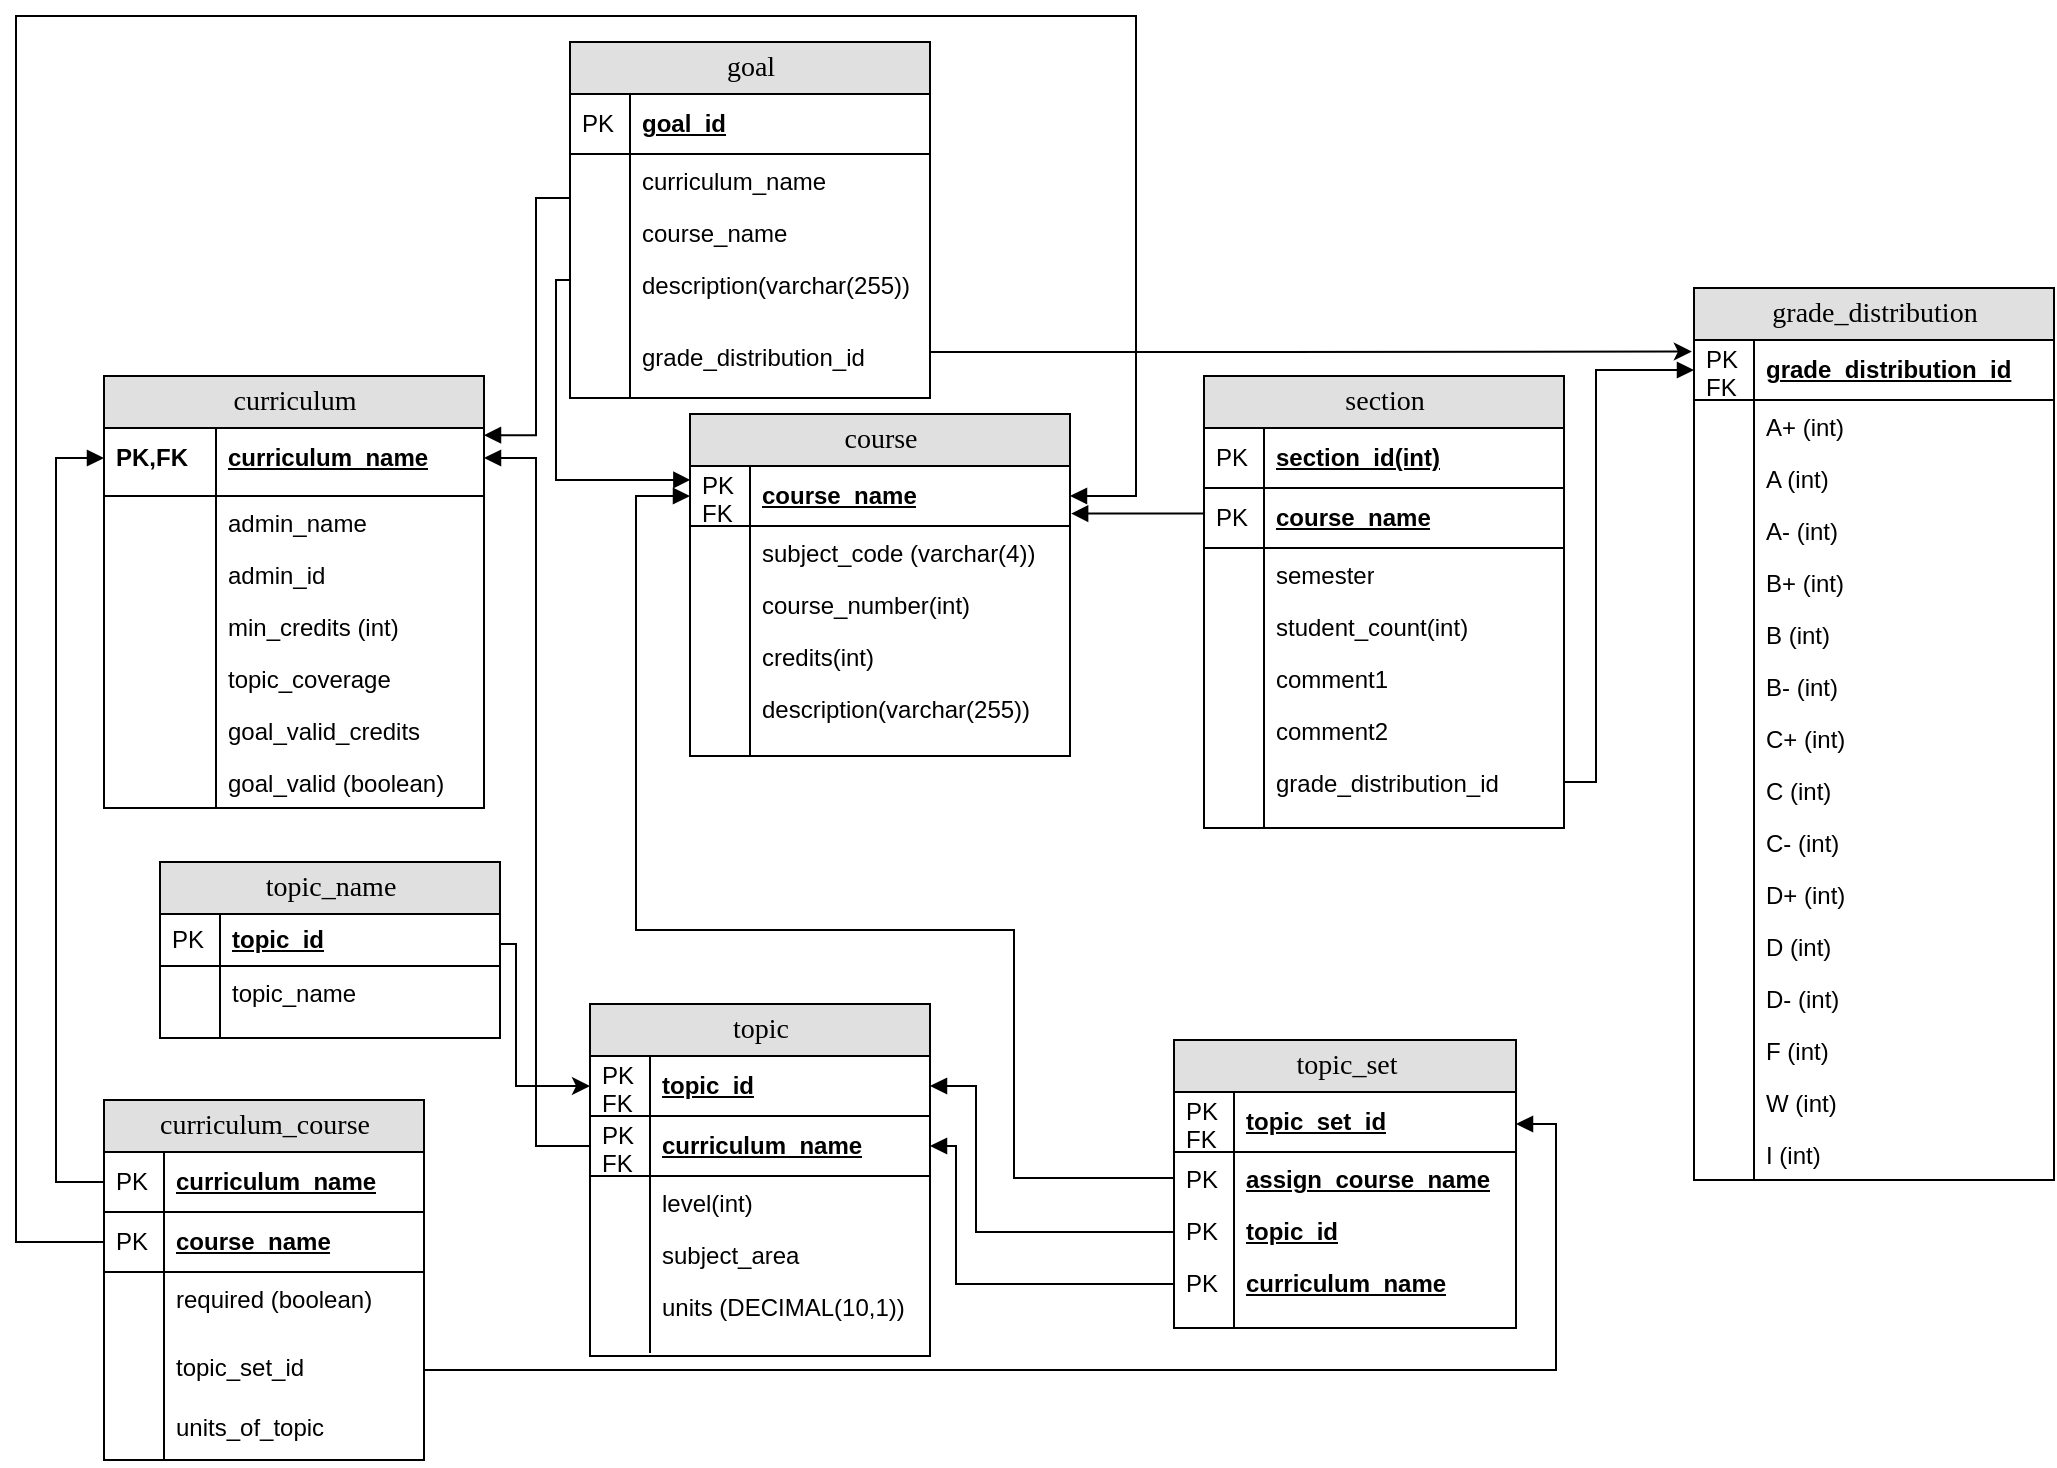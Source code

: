 <mxfile version="10.6.5" type="device"><diagram name="Page-1" id="e56a1550-8fbb-45ad-956c-1786394a9013"><mxGraphModel dx="1250" dy="550" grid="1" gridSize="10" guides="1" tooltips="1" connect="1" arrows="1" fold="1" page="1" pageScale="1" pageWidth="1100" pageHeight="850" background="#ffffff" math="0" shadow="0"><root><mxCell id="0"/><mxCell id="1" parent="0"/><mxCell id="2e49270ec7c68f3f-1" value="curriculum" style="swimlane;html=1;fontStyle=0;childLayout=stackLayout;horizontal=1;startSize=26;fillColor=#e0e0e0;horizontalStack=0;resizeParent=1;resizeLast=0;collapsible=1;marginBottom=0;swimlaneFillColor=#ffffff;align=center;rounded=0;shadow=0;comic=0;labelBackgroundColor=none;strokeColor=#000000;strokeWidth=1;fontFamily=Verdana;fontSize=14;fontColor=#000000;" parent="1" vertex="1"><mxGeometry x="84" y="220" width="190" height="216" as="geometry"/></mxCell><mxCell id="2e49270ec7c68f3f-2" value="curriculum_name" style="shape=partialRectangle;top=0;left=0;right=0;bottom=0;html=1;align=left;verticalAlign=middle;fillColor=none;spacingLeft=60;spacingRight=4;whiteSpace=wrap;overflow=hidden;rotatable=0;points=[[0,0.5],[1,0.5]];portConstraint=eastwest;dropTarget=0;fontStyle=5;" parent="2e49270ec7c68f3f-1" vertex="1"><mxGeometry y="26" width="190" height="30" as="geometry"/></mxCell><mxCell id="2e49270ec7c68f3f-3" value="PK,FK" style="shape=partialRectangle;fontStyle=1;top=0;left=0;bottom=0;html=1;fillColor=none;align=left;verticalAlign=middle;spacingLeft=4;spacingRight=4;whiteSpace=wrap;overflow=hidden;rotatable=0;points=[];portConstraint=eastwest;part=1;" parent="2e49270ec7c68f3f-2" vertex="1" connectable="0"><mxGeometry width="56" height="30" as="geometry"/></mxCell><mxCell id="2e49270ec7c68f3f-4" value="" style="shape=partialRectangle;top=0;left=0;right=0;bottom=1;html=1;align=left;verticalAlign=middle;fillColor=none;spacingLeft=60;spacingRight=4;whiteSpace=wrap;overflow=hidden;rotatable=0;points=[[0,0.5],[1,0.5]];portConstraint=eastwest;dropTarget=0;fontStyle=5;" parent="2e49270ec7c68f3f-1" vertex="1"><mxGeometry y="56" width="190" height="4" as="geometry"/></mxCell><mxCell id="2e49270ec7c68f3f-5" value="" style="shape=partialRectangle;fontStyle=1;top=0;left=0;bottom=0;html=1;fillColor=none;align=left;verticalAlign=middle;spacingLeft=4;spacingRight=4;whiteSpace=wrap;overflow=hidden;rotatable=0;points=[];portConstraint=eastwest;part=1;" parent="2e49270ec7c68f3f-4" vertex="1" connectable="0"><mxGeometry width="56" height="4" as="geometry"/></mxCell><mxCell id="2e49270ec7c68f3f-6" value="admin_name" style="shape=partialRectangle;top=0;left=0;right=0;bottom=0;html=1;align=left;verticalAlign=top;fillColor=none;spacingLeft=60;spacingRight=4;whiteSpace=wrap;overflow=hidden;rotatable=0;points=[[0,0.5],[1,0.5]];portConstraint=eastwest;dropTarget=0;" parent="2e49270ec7c68f3f-1" vertex="1"><mxGeometry y="60" width="190" height="26" as="geometry"/></mxCell><mxCell id="2e49270ec7c68f3f-7" value="" style="shape=partialRectangle;top=0;left=0;bottom=0;html=1;fillColor=none;align=left;verticalAlign=top;spacingLeft=4;spacingRight=4;whiteSpace=wrap;overflow=hidden;rotatable=0;points=[];portConstraint=eastwest;part=1;" parent="2e49270ec7c68f3f-6" vertex="1" connectable="0"><mxGeometry width="56" height="26" as="geometry"/></mxCell><mxCell id="1NP_ENVJfkthEMLnDEpo-22" value="admin_id" style="shape=partialRectangle;top=0;left=0;right=0;bottom=0;html=1;align=left;verticalAlign=top;fillColor=none;spacingLeft=60;spacingRight=4;whiteSpace=wrap;overflow=hidden;rotatable=0;points=[[0,0.5],[1,0.5]];portConstraint=eastwest;dropTarget=0;" parent="2e49270ec7c68f3f-1" vertex="1"><mxGeometry y="86" width="190" height="26" as="geometry"/></mxCell><mxCell id="1NP_ENVJfkthEMLnDEpo-23" value="" style="shape=partialRectangle;top=0;left=0;bottom=0;html=1;fillColor=none;align=left;verticalAlign=top;spacingLeft=4;spacingRight=4;whiteSpace=wrap;overflow=hidden;rotatable=0;points=[];portConstraint=eastwest;part=1;" parent="1NP_ENVJfkthEMLnDEpo-22" vertex="1" connectable="0"><mxGeometry width="56" height="26" as="geometry"/></mxCell><mxCell id="1NP_ENVJfkthEMLnDEpo-17" value="min_credits (int)" style="shape=partialRectangle;top=0;left=0;right=0;bottom=0;html=1;align=left;verticalAlign=top;fillColor=none;spacingLeft=60;spacingRight=4;whiteSpace=wrap;overflow=hidden;rotatable=0;points=[[0,0.5],[1,0.5]];portConstraint=eastwest;dropTarget=0;" parent="2e49270ec7c68f3f-1" vertex="1"><mxGeometry y="112" width="190" height="26" as="geometry"/></mxCell><mxCell id="1NP_ENVJfkthEMLnDEpo-18" value="" style="shape=partialRectangle;top=0;left=0;bottom=0;html=1;fillColor=none;align=left;verticalAlign=top;spacingLeft=4;spacingRight=4;whiteSpace=wrap;overflow=hidden;rotatable=0;points=[];portConstraint=eastwest;part=1;" parent="1NP_ENVJfkthEMLnDEpo-17" vertex="1" connectable="0"><mxGeometry width="56" height="26" as="geometry"/></mxCell><mxCell id="bF1Doxp5PEbgqjPNnk5F-12" value="topic_coverage" style="shape=partialRectangle;top=0;left=0;right=0;bottom=0;html=1;align=left;verticalAlign=top;fillColor=none;spacingLeft=60;spacingRight=4;whiteSpace=wrap;overflow=hidden;rotatable=0;points=[[0,0.5],[1,0.5]];portConstraint=eastwest;dropTarget=0;" parent="2e49270ec7c68f3f-1" vertex="1"><mxGeometry y="138" width="190" height="26" as="geometry"/></mxCell><mxCell id="bF1Doxp5PEbgqjPNnk5F-13" value="" style="shape=partialRectangle;top=0;left=0;bottom=0;html=1;fillColor=none;align=left;verticalAlign=top;spacingLeft=4;spacingRight=4;whiteSpace=wrap;overflow=hidden;rotatable=0;points=[];portConstraint=eastwest;part=1;" parent="bF1Doxp5PEbgqjPNnk5F-12" vertex="1" connectable="0"><mxGeometry width="56" height="26" as="geometry"/></mxCell><mxCell id="bF1Doxp5PEbgqjPNnk5F-32" value="goal_valid_credits" style="shape=partialRectangle;top=0;left=0;right=0;bottom=0;html=1;align=left;verticalAlign=top;fillColor=none;spacingLeft=60;spacingRight=4;whiteSpace=wrap;overflow=hidden;rotatable=0;points=[[0,0.5],[1,0.5]];portConstraint=eastwest;dropTarget=0;" parent="2e49270ec7c68f3f-1" vertex="1"><mxGeometry y="164" width="190" height="26" as="geometry"/></mxCell><mxCell id="bF1Doxp5PEbgqjPNnk5F-33" value="" style="shape=partialRectangle;top=0;left=0;bottom=0;html=1;fillColor=none;align=left;verticalAlign=top;spacingLeft=4;spacingRight=4;whiteSpace=wrap;overflow=hidden;rotatable=0;points=[];portConstraint=eastwest;part=1;" parent="bF1Doxp5PEbgqjPNnk5F-32" vertex="1" connectable="0"><mxGeometry width="56" height="26" as="geometry"/></mxCell><mxCell id="bF1Doxp5PEbgqjPNnk5F-34" value="goal_valid (boolean)" style="shape=partialRectangle;top=0;left=0;right=0;bottom=0;html=1;align=left;verticalAlign=top;fillColor=none;spacingLeft=60;spacingRight=4;whiteSpace=wrap;overflow=hidden;rotatable=0;points=[[0,0.5],[1,0.5]];portConstraint=eastwest;dropTarget=0;" parent="2e49270ec7c68f3f-1" vertex="1"><mxGeometry y="190" width="190" height="26" as="geometry"/></mxCell><mxCell id="bF1Doxp5PEbgqjPNnk5F-35" value="" style="shape=partialRectangle;top=0;left=0;bottom=0;html=1;fillColor=none;align=left;verticalAlign=top;spacingLeft=4;spacingRight=4;whiteSpace=wrap;overflow=hidden;rotatable=0;points=[];portConstraint=eastwest;part=1;" parent="bF1Doxp5PEbgqjPNnk5F-34" vertex="1" connectable="0"><mxGeometry width="56" height="26" as="geometry"/></mxCell><mxCell id="2e49270ec7c68f3f-8" value="course" style="swimlane;html=1;fontStyle=0;childLayout=stackLayout;horizontal=1;startSize=26;fillColor=#e0e0e0;horizontalStack=0;resizeParent=1;resizeLast=0;collapsible=1;marginBottom=0;swimlaneFillColor=#ffffff;align=center;rounded=0;shadow=0;comic=0;labelBackgroundColor=none;strokeColor=#000000;strokeWidth=1;fontFamily=Verdana;fontSize=14;fontColor=#000000;swimlaneLine=1;" parent="1" vertex="1"><mxGeometry x="377" y="239" width="190" height="171" as="geometry"/></mxCell><mxCell id="1NP_ENVJfkthEMLnDEpo-185" value="course_name&lt;br&gt;" style="shape=partialRectangle;top=0;left=0;right=0;bottom=1;html=1;align=left;verticalAlign=middle;fillColor=none;spacingLeft=34;spacingRight=4;whiteSpace=wrap;overflow=hidden;rotatable=0;points=[[0,0.5],[1,0.5]];portConstraint=eastwest;dropTarget=0;fontStyle=5;" parent="2e49270ec7c68f3f-8" vertex="1"><mxGeometry y="26" width="190" height="30" as="geometry"/></mxCell><mxCell id="1NP_ENVJfkthEMLnDEpo-186" value="PK&lt;br&gt;FK&lt;br&gt;" style="shape=partialRectangle;top=0;left=0;bottom=0;html=1;fillColor=none;align=left;verticalAlign=middle;spacingLeft=4;spacingRight=4;whiteSpace=wrap;overflow=hidden;rotatable=0;points=[];portConstraint=eastwest;part=1;" parent="1NP_ENVJfkthEMLnDEpo-185" vertex="1" connectable="0"><mxGeometry width="30" height="30" as="geometry"/></mxCell><mxCell id="2e49270ec7c68f3f-11" value="subject_code (varchar(4))" style="shape=partialRectangle;top=0;left=0;right=0;bottom=0;html=1;align=left;verticalAlign=top;fillColor=none;spacingLeft=34;spacingRight=4;whiteSpace=wrap;overflow=hidden;rotatable=0;points=[[0,0.5],[1,0.5]];portConstraint=eastwest;dropTarget=0;" parent="2e49270ec7c68f3f-8" vertex="1"><mxGeometry y="56" width="190" height="26" as="geometry"/></mxCell><mxCell id="2e49270ec7c68f3f-12" value="" style="shape=partialRectangle;top=0;left=0;bottom=0;html=1;fillColor=none;align=left;verticalAlign=top;spacingLeft=4;spacingRight=4;whiteSpace=wrap;overflow=hidden;rotatable=0;points=[];portConstraint=eastwest;part=1;" parent="2e49270ec7c68f3f-11" vertex="1" connectable="0"><mxGeometry width="30" height="26" as="geometry"/></mxCell><mxCell id="2e49270ec7c68f3f-13" value="course_number(int)" style="shape=partialRectangle;top=0;left=0;right=0;bottom=0;html=1;align=left;verticalAlign=top;fillColor=none;spacingLeft=34;spacingRight=4;whiteSpace=wrap;overflow=hidden;rotatable=0;points=[[0,0.5],[1,0.5]];portConstraint=eastwest;dropTarget=0;" parent="2e49270ec7c68f3f-8" vertex="1"><mxGeometry y="82" width="190" height="26" as="geometry"/></mxCell><mxCell id="2e49270ec7c68f3f-14" value="" style="shape=partialRectangle;top=0;left=0;bottom=0;html=1;fillColor=none;align=left;verticalAlign=top;spacingLeft=4;spacingRight=4;whiteSpace=wrap;overflow=hidden;rotatable=0;points=[];portConstraint=eastwest;part=1;" parent="2e49270ec7c68f3f-13" vertex="1" connectable="0"><mxGeometry width="30" height="26" as="geometry"/></mxCell><mxCell id="2e49270ec7c68f3f-15" value="credits(int)" style="shape=partialRectangle;top=0;left=0;right=0;bottom=0;html=1;align=left;verticalAlign=top;fillColor=none;spacingLeft=34;spacingRight=4;whiteSpace=wrap;overflow=hidden;rotatable=0;points=[[0,0.5],[1,0.5]];portConstraint=eastwest;dropTarget=0;" parent="2e49270ec7c68f3f-8" vertex="1"><mxGeometry y="108" width="190" height="26" as="geometry"/></mxCell><mxCell id="2e49270ec7c68f3f-16" value="" style="shape=partialRectangle;top=0;left=0;bottom=0;html=1;fillColor=none;align=left;verticalAlign=top;spacingLeft=4;spacingRight=4;whiteSpace=wrap;overflow=hidden;rotatable=0;points=[];portConstraint=eastwest;part=1;" parent="2e49270ec7c68f3f-15" vertex="1" connectable="0"><mxGeometry width="30" height="26" as="geometry"/></mxCell><mxCell id="1NP_ENVJfkthEMLnDEpo-75" value="description(varchar(255))&lt;br&gt;&lt;br&gt;" style="shape=partialRectangle;top=0;left=0;right=0;bottom=0;html=1;align=left;verticalAlign=top;fillColor=none;spacingLeft=34;spacingRight=4;whiteSpace=wrap;overflow=hidden;rotatable=0;points=[[0,0.5],[1,0.5]];portConstraint=eastwest;dropTarget=0;" parent="2e49270ec7c68f3f-8" vertex="1"><mxGeometry y="134" width="190" height="26" as="geometry"/></mxCell><mxCell id="1NP_ENVJfkthEMLnDEpo-76" value="" style="shape=partialRectangle;top=0;left=0;bottom=0;html=1;fillColor=none;align=left;verticalAlign=top;spacingLeft=4;spacingRight=4;whiteSpace=wrap;overflow=hidden;rotatable=0;points=[];portConstraint=eastwest;part=1;" parent="1NP_ENVJfkthEMLnDEpo-75" vertex="1" connectable="0"><mxGeometry width="30" height="26" as="geometry"/></mxCell><mxCell id="2e49270ec7c68f3f-17" value="" style="shape=partialRectangle;top=0;left=0;right=0;bottom=0;html=1;align=left;verticalAlign=top;fillColor=none;spacingLeft=34;spacingRight=4;whiteSpace=wrap;overflow=hidden;rotatable=0;points=[[0,0.5],[1,0.5]];portConstraint=eastwest;dropTarget=0;" parent="2e49270ec7c68f3f-8" vertex="1"><mxGeometry y="160" width="190" height="10" as="geometry"/></mxCell><mxCell id="2e49270ec7c68f3f-18" value="" style="shape=partialRectangle;top=0;left=0;bottom=0;html=1;fillColor=none;align=left;verticalAlign=top;spacingLeft=4;spacingRight=4;whiteSpace=wrap;overflow=hidden;rotatable=0;points=[];portConstraint=eastwest;part=1;" parent="2e49270ec7c68f3f-17" vertex="1" connectable="0"><mxGeometry width="30" height="10" as="geometry"/></mxCell><mxCell id="2e49270ec7c68f3f-19" value="topic" style="swimlane;html=1;fontStyle=0;childLayout=stackLayout;horizontal=1;startSize=26;fillColor=#e0e0e0;horizontalStack=0;resizeParent=1;resizeLast=0;collapsible=1;marginBottom=0;swimlaneFillColor=#ffffff;align=center;rounded=0;shadow=0;comic=0;labelBackgroundColor=none;strokeColor=#000000;strokeWidth=1;fontFamily=Verdana;fontSize=14;fontColor=#000000;" parent="1" vertex="1"><mxGeometry x="327" y="534" width="170" height="176" as="geometry"/></mxCell><mxCell id="1NP_ENVJfkthEMLnDEpo-183" value="topic_id&lt;br&gt;" style="shape=partialRectangle;top=0;left=0;right=0;bottom=1;html=1;align=left;verticalAlign=middle;fillColor=none;spacingLeft=34;spacingRight=4;whiteSpace=wrap;overflow=hidden;rotatable=0;points=[[0,0.5],[1,0.5]];portConstraint=eastwest;dropTarget=0;fontStyle=5;" parent="2e49270ec7c68f3f-19" vertex="1"><mxGeometry y="26" width="170" height="30" as="geometry"/></mxCell><mxCell id="1NP_ENVJfkthEMLnDEpo-184" value="PK&lt;br&gt;FK&lt;br&gt;" style="shape=partialRectangle;top=0;left=0;bottom=0;html=1;fillColor=none;align=left;verticalAlign=middle;spacingLeft=4;spacingRight=4;whiteSpace=wrap;overflow=hidden;rotatable=0;points=[];portConstraint=eastwest;part=1;" parent="1NP_ENVJfkthEMLnDEpo-183" vertex="1" connectable="0"><mxGeometry width="30" height="30" as="geometry"/></mxCell><mxCell id="1NP_ENVJfkthEMLnDEpo-87" value="curriculum_name&lt;br&gt;" style="shape=partialRectangle;top=0;left=0;right=0;bottom=1;html=1;align=left;verticalAlign=middle;fillColor=none;spacingLeft=34;spacingRight=4;whiteSpace=wrap;overflow=hidden;rotatable=0;points=[[0,0.5],[1,0.5]];portConstraint=eastwest;dropTarget=0;fontStyle=5;" parent="2e49270ec7c68f3f-19" vertex="1"><mxGeometry y="56" width="170" height="30" as="geometry"/></mxCell><mxCell id="1NP_ENVJfkthEMLnDEpo-88" value="PK&lt;br&gt;FK&lt;br&gt;" style="shape=partialRectangle;top=0;left=0;bottom=0;html=1;fillColor=none;align=left;verticalAlign=middle;spacingLeft=4;spacingRight=4;whiteSpace=wrap;overflow=hidden;rotatable=0;points=[];portConstraint=eastwest;part=1;" parent="1NP_ENVJfkthEMLnDEpo-87" vertex="1" connectable="0"><mxGeometry width="30" height="30" as="geometry"/></mxCell><mxCell id="2e49270ec7c68f3f-24" value="level(int)" style="shape=partialRectangle;top=0;left=0;right=0;bottom=0;html=1;align=left;verticalAlign=top;fillColor=none;spacingLeft=34;spacingRight=4;whiteSpace=wrap;overflow=hidden;rotatable=0;points=[[0,0.5],[1,0.5]];portConstraint=eastwest;dropTarget=0;" parent="2e49270ec7c68f3f-19" vertex="1"><mxGeometry y="86" width="170" height="26" as="geometry"/></mxCell><mxCell id="2e49270ec7c68f3f-25" value="" style="shape=partialRectangle;top=0;left=0;bottom=0;html=1;fillColor=none;align=left;verticalAlign=top;spacingLeft=4;spacingRight=4;whiteSpace=wrap;overflow=hidden;rotatable=0;points=[];portConstraint=eastwest;part=1;" parent="2e49270ec7c68f3f-24" vertex="1" connectable="0"><mxGeometry width="30" height="26" as="geometry"/></mxCell><mxCell id="2e49270ec7c68f3f-26" value="subject_area" style="shape=partialRectangle;top=0;left=0;right=0;bottom=0;html=1;align=left;verticalAlign=top;fillColor=none;spacingLeft=34;spacingRight=4;whiteSpace=wrap;overflow=hidden;rotatable=0;points=[[0,0.5],[1,0.5]];portConstraint=eastwest;dropTarget=0;" parent="2e49270ec7c68f3f-19" vertex="1"><mxGeometry y="112" width="170" height="26" as="geometry"/></mxCell><mxCell id="2e49270ec7c68f3f-27" value="" style="shape=partialRectangle;top=0;left=0;bottom=0;html=1;fillColor=none;align=left;verticalAlign=top;spacingLeft=4;spacingRight=4;whiteSpace=wrap;overflow=hidden;rotatable=0;points=[];portConstraint=eastwest;part=1;" parent="2e49270ec7c68f3f-26" vertex="1" connectable="0"><mxGeometry width="30" height="26" as="geometry"/></mxCell><mxCell id="1NP_ENVJfkthEMLnDEpo-81" value="units (DECIMAL(10,1))" style="shape=partialRectangle;top=0;left=0;right=0;bottom=0;html=1;align=left;verticalAlign=top;fillColor=none;spacingLeft=34;spacingRight=4;whiteSpace=wrap;overflow=hidden;rotatable=0;points=[[0,0.5],[1,0.5]];portConstraint=eastwest;dropTarget=0;" parent="2e49270ec7c68f3f-19" vertex="1"><mxGeometry y="138" width="170" height="26" as="geometry"/></mxCell><mxCell id="1NP_ENVJfkthEMLnDEpo-82" value="" style="shape=partialRectangle;top=0;left=0;bottom=0;html=1;fillColor=none;align=left;verticalAlign=top;spacingLeft=4;spacingRight=4;whiteSpace=wrap;overflow=hidden;rotatable=0;points=[];portConstraint=eastwest;part=1;" parent="1NP_ENVJfkthEMLnDEpo-81" vertex="1" connectable="0"><mxGeometry width="30" height="26" as="geometry"/></mxCell><mxCell id="2e49270ec7c68f3f-28" value="" style="shape=partialRectangle;top=0;left=0;right=0;bottom=0;html=1;align=left;verticalAlign=top;fillColor=none;spacingLeft=34;spacingRight=4;whiteSpace=wrap;overflow=hidden;rotatable=0;points=[[0,0.5],[1,0.5]];portConstraint=eastwest;dropTarget=0;" parent="2e49270ec7c68f3f-19" vertex="1"><mxGeometry y="164" width="170" height="10" as="geometry"/></mxCell><mxCell id="2e49270ec7c68f3f-29" value="" style="shape=partialRectangle;top=0;left=0;bottom=0;html=1;fillColor=none;align=left;verticalAlign=top;spacingLeft=4;spacingRight=4;whiteSpace=wrap;overflow=hidden;rotatable=0;points=[];portConstraint=eastwest;part=1;" parent="2e49270ec7c68f3f-28" vertex="1" connectable="0"><mxGeometry width="30" height="10" as="geometry"/></mxCell><mxCell id="2e49270ec7c68f3f-30" value="topic_set" style="swimlane;html=1;fontStyle=0;childLayout=stackLayout;horizontal=1;startSize=26;fillColor=#e0e0e0;horizontalStack=0;resizeParent=1;resizeLast=0;collapsible=1;marginBottom=0;swimlaneFillColor=#ffffff;align=center;rounded=0;shadow=0;comic=0;labelBackgroundColor=none;strokeColor=#000000;strokeWidth=1;fontFamily=Verdana;fontSize=14;fontColor=#000000;" parent="1" vertex="1"><mxGeometry x="619" y="552" width="171" height="144" as="geometry"/></mxCell><mxCell id="1NP_ENVJfkthEMLnDEpo-83" value="topic_set_id" style="shape=partialRectangle;top=0;left=0;right=0;bottom=1;html=1;align=left;verticalAlign=middle;fillColor=none;spacingLeft=34;spacingRight=4;whiteSpace=wrap;overflow=hidden;rotatable=0;points=[[0,0.5],[1,0.5]];portConstraint=eastwest;dropTarget=0;fontStyle=5;" parent="2e49270ec7c68f3f-30" vertex="1"><mxGeometry y="26" width="171" height="30" as="geometry"/></mxCell><mxCell id="1NP_ENVJfkthEMLnDEpo-84" value="PK&lt;br&gt;FK&lt;br&gt;" style="shape=partialRectangle;top=0;left=0;bottom=0;html=1;fillColor=none;align=left;verticalAlign=middle;spacingLeft=4;spacingRight=4;whiteSpace=wrap;overflow=hidden;rotatable=0;points=[];portConstraint=eastwest;part=1;" parent="1NP_ENVJfkthEMLnDEpo-83" vertex="1" connectable="0"><mxGeometry width="30" height="30" as="geometry"/></mxCell><mxCell id="2e49270ec7c68f3f-33" value="&lt;span&gt;assign_course_name&lt;/span&gt;" style="shape=partialRectangle;top=0;left=0;right=0;bottom=0;html=1;align=left;verticalAlign=top;fillColor=none;spacingLeft=34;spacingRight=4;whiteSpace=wrap;overflow=hidden;rotatable=0;points=[[0,0.5],[1,0.5]];portConstraint=eastwest;dropTarget=0;fontStyle=5" parent="2e49270ec7c68f3f-30" vertex="1"><mxGeometry y="56" width="171" height="26" as="geometry"/></mxCell><mxCell id="2e49270ec7c68f3f-34" value="PK" style="shape=partialRectangle;top=0;left=0;bottom=0;html=1;fillColor=none;align=left;verticalAlign=top;spacingLeft=4;spacingRight=4;whiteSpace=wrap;overflow=hidden;rotatable=0;points=[];portConstraint=eastwest;part=1;" parent="2e49270ec7c68f3f-33" vertex="1" connectable="0"><mxGeometry width="30" height="26" as="geometry"/></mxCell><mxCell id="bF1Doxp5PEbgqjPNnk5F-4" value="&lt;span&gt;topic_id&lt;/span&gt;&lt;br&gt;" style="shape=partialRectangle;top=0;left=0;right=0;bottom=0;html=1;align=left;verticalAlign=top;fillColor=none;spacingLeft=34;spacingRight=4;whiteSpace=wrap;overflow=hidden;rotatable=0;points=[[0,0.5],[1,0.5]];portConstraint=eastwest;dropTarget=0;fontStyle=5" parent="2e49270ec7c68f3f-30" vertex="1"><mxGeometry y="82" width="171" height="26" as="geometry"/></mxCell><mxCell id="bF1Doxp5PEbgqjPNnk5F-5" value="PK" style="shape=partialRectangle;top=0;left=0;bottom=0;html=1;fillColor=none;align=left;verticalAlign=top;spacingLeft=4;spacingRight=4;whiteSpace=wrap;overflow=hidden;rotatable=0;points=[];portConstraint=eastwest;part=1;" parent="bF1Doxp5PEbgqjPNnk5F-4" vertex="1" connectable="0"><mxGeometry width="30" height="26" as="geometry"/></mxCell><mxCell id="bF1Doxp5PEbgqjPNnk5F-6" value="&lt;span&gt;curriculum_name&lt;/span&gt;&lt;br&gt;" style="shape=partialRectangle;top=0;left=0;right=0;bottom=0;html=1;align=left;verticalAlign=top;fillColor=none;spacingLeft=34;spacingRight=4;whiteSpace=wrap;overflow=hidden;rotatable=0;points=[[0,0.5],[1,0.5]];portConstraint=eastwest;dropTarget=0;fontStyle=5" parent="2e49270ec7c68f3f-30" vertex="1"><mxGeometry y="108" width="171" height="26" as="geometry"/></mxCell><mxCell id="bF1Doxp5PEbgqjPNnk5F-7" value="PK" style="shape=partialRectangle;top=0;left=0;bottom=0;html=1;fillColor=none;align=left;verticalAlign=top;spacingLeft=4;spacingRight=4;whiteSpace=wrap;overflow=hidden;rotatable=0;points=[];portConstraint=eastwest;part=1;" parent="bF1Doxp5PEbgqjPNnk5F-6" vertex="1" connectable="0"><mxGeometry width="30" height="26" as="geometry"/></mxCell><mxCell id="2e49270ec7c68f3f-39" value="" style="shape=partialRectangle;top=0;left=0;right=0;bottom=0;html=1;align=left;verticalAlign=top;fillColor=none;spacingLeft=34;spacingRight=4;whiteSpace=wrap;overflow=hidden;rotatable=0;points=[[0,0.5],[1,0.5]];portConstraint=eastwest;dropTarget=0;" parent="2e49270ec7c68f3f-30" vertex="1"><mxGeometry y="134" width="171" height="10" as="geometry"/></mxCell><mxCell id="2e49270ec7c68f3f-40" value="" style="shape=partialRectangle;top=0;left=0;bottom=0;html=1;fillColor=none;align=left;verticalAlign=top;spacingLeft=4;spacingRight=4;whiteSpace=wrap;overflow=hidden;rotatable=0;points=[];portConstraint=eastwest;part=1;" parent="2e49270ec7c68f3f-39" vertex="1" connectable="0"><mxGeometry width="30" height="10" as="geometry"/></mxCell><mxCell id="2e49270ec7c68f3f-80" value="curriculum_course" style="swimlane;html=1;fontStyle=0;childLayout=stackLayout;horizontal=1;startSize=26;fillColor=#e0e0e0;horizontalStack=0;resizeParent=1;resizeLast=0;collapsible=1;marginBottom=0;swimlaneFillColor=#ffffff;align=center;rounded=0;shadow=0;comic=0;labelBackgroundColor=none;strokeColor=#000000;strokeWidth=1;fontFamily=Verdana;fontSize=14;fontColor=#000000;" parent="1" vertex="1"><mxGeometry x="84" y="582" width="160" height="180" as="geometry"/></mxCell><mxCell id="1NP_ENVJfkthEMLnDEpo-202" value="curriculum_name&lt;br&gt;" style="shape=partialRectangle;top=0;left=0;right=0;bottom=1;html=1;align=left;verticalAlign=middle;fillColor=none;spacingLeft=34;spacingRight=4;whiteSpace=wrap;overflow=hidden;rotatable=0;points=[[0,0.5],[1,0.5]];portConstraint=eastwest;dropTarget=0;fontStyle=5;" parent="2e49270ec7c68f3f-80" vertex="1"><mxGeometry y="26" width="160" height="30" as="geometry"/></mxCell><mxCell id="1NP_ENVJfkthEMLnDEpo-203" value="PK" style="shape=partialRectangle;top=0;left=0;bottom=0;html=1;fillColor=none;align=left;verticalAlign=middle;spacingLeft=4;spacingRight=4;whiteSpace=wrap;overflow=hidden;rotatable=0;points=[];portConstraint=eastwest;part=1;" parent="1NP_ENVJfkthEMLnDEpo-202" vertex="1" connectable="0"><mxGeometry width="30" height="30" as="geometry"/></mxCell><mxCell id="2e49270ec7c68f3f-81" value="course_name&lt;br&gt;" style="shape=partialRectangle;top=0;left=0;right=0;bottom=1;html=1;align=left;verticalAlign=middle;fillColor=none;spacingLeft=34;spacingRight=4;whiteSpace=wrap;overflow=hidden;rotatable=0;points=[[0,0.5],[1,0.5]];portConstraint=eastwest;dropTarget=0;fontStyle=5;" parent="2e49270ec7c68f3f-80" vertex="1"><mxGeometry y="56" width="160" height="30" as="geometry"/></mxCell><mxCell id="2e49270ec7c68f3f-82" value="PK" style="shape=partialRectangle;top=0;left=0;bottom=0;html=1;fillColor=none;align=left;verticalAlign=middle;spacingLeft=4;spacingRight=4;whiteSpace=wrap;overflow=hidden;rotatable=0;points=[];portConstraint=eastwest;part=1;" parent="2e49270ec7c68f3f-81" vertex="1" connectable="0"><mxGeometry width="30" height="30" as="geometry"/></mxCell><mxCell id="2e49270ec7c68f3f-83" value="required (boolean)" style="shape=partialRectangle;top=0;left=0;right=0;bottom=0;html=1;align=left;verticalAlign=top;fillColor=none;spacingLeft=34;spacingRight=4;whiteSpace=wrap;overflow=hidden;rotatable=0;points=[[0,0.5],[1,0.5]];portConstraint=eastwest;dropTarget=0;" parent="2e49270ec7c68f3f-80" vertex="1"><mxGeometry y="86" width="160" height="34" as="geometry"/></mxCell><mxCell id="2e49270ec7c68f3f-84" value="" style="shape=partialRectangle;top=0;left=0;bottom=0;html=1;fillColor=none;align=left;verticalAlign=top;spacingLeft=4;spacingRight=4;whiteSpace=wrap;overflow=hidden;rotatable=0;points=[];portConstraint=eastwest;part=1;" parent="2e49270ec7c68f3f-83" vertex="1" connectable="0"><mxGeometry width="30" height="34" as="geometry"/></mxCell><mxCell id="2e49270ec7c68f3f-85" value="topic_set_id" style="shape=partialRectangle;top=0;left=0;right=0;bottom=0;html=1;align=left;verticalAlign=top;fillColor=none;spacingLeft=34;spacingRight=4;whiteSpace=wrap;overflow=hidden;rotatable=0;points=[[0,0.5],[1,0.5]];portConstraint=eastwest;dropTarget=0;" parent="2e49270ec7c68f3f-80" vertex="1"><mxGeometry y="120" width="160" height="30" as="geometry"/></mxCell><mxCell id="2e49270ec7c68f3f-86" value="" style="shape=partialRectangle;top=0;left=0;bottom=0;html=1;fillColor=none;align=left;verticalAlign=top;spacingLeft=4;spacingRight=4;whiteSpace=wrap;overflow=hidden;rotatable=0;points=[];portConstraint=eastwest;part=1;" parent="2e49270ec7c68f3f-85" vertex="1" connectable="0"><mxGeometry width="30" height="30" as="geometry"/></mxCell><mxCell id="bF1Doxp5PEbgqjPNnk5F-10" value="units_of_topic" style="shape=partialRectangle;top=0;left=0;right=0;bottom=0;html=1;align=left;verticalAlign=top;fillColor=none;spacingLeft=34;spacingRight=4;whiteSpace=wrap;overflow=hidden;rotatable=0;points=[[0,0.5],[1,0.5]];portConstraint=eastwest;dropTarget=0;" parent="2e49270ec7c68f3f-80" vertex="1"><mxGeometry y="150" width="160" height="30" as="geometry"/></mxCell><mxCell id="bF1Doxp5PEbgqjPNnk5F-11" value="" style="shape=partialRectangle;top=0;left=0;bottom=0;html=1;fillColor=none;align=left;verticalAlign=top;spacingLeft=4;spacingRight=4;whiteSpace=wrap;overflow=hidden;rotatable=0;points=[];portConstraint=eastwest;part=1;" parent="bF1Doxp5PEbgqjPNnk5F-10" vertex="1" connectable="0"><mxGeometry width="30" height="30" as="geometry"/></mxCell><mxCell id="1NP_ENVJfkthEMLnDEpo-91" value="goal" style="swimlane;html=1;fontStyle=0;childLayout=stackLayout;horizontal=1;startSize=26;fillColor=#e0e0e0;horizontalStack=0;resizeParent=1;resizeLast=0;collapsible=1;marginBottom=0;swimlaneFillColor=#ffffff;align=center;rounded=0;shadow=0;comic=0;labelBackgroundColor=none;strokeColor=#000000;strokeWidth=1;fontFamily=Verdana;fontSize=14;fontColor=#000000;swimlaneLine=1;" parent="1" vertex="1"><mxGeometry x="317" y="53" width="180" height="178" as="geometry"/></mxCell><mxCell id="1NP_ENVJfkthEMLnDEpo-92" value="goal_id" style="shape=partialRectangle;top=0;left=0;right=0;bottom=1;html=1;align=left;verticalAlign=middle;fillColor=none;spacingLeft=34;spacingRight=4;whiteSpace=wrap;overflow=hidden;rotatable=0;points=[[0,0.5],[1,0.5]];portConstraint=eastwest;dropTarget=0;fontStyle=5;" parent="1NP_ENVJfkthEMLnDEpo-91" vertex="1"><mxGeometry y="26" width="180" height="30" as="geometry"/></mxCell><mxCell id="1NP_ENVJfkthEMLnDEpo-93" value="PK&lt;br&gt;" style="shape=partialRectangle;top=0;left=0;bottom=0;html=1;fillColor=none;align=left;verticalAlign=middle;spacingLeft=4;spacingRight=4;whiteSpace=wrap;overflow=hidden;rotatable=0;points=[];portConstraint=eastwest;part=1;" parent="1NP_ENVJfkthEMLnDEpo-92" vertex="1" connectable="0"><mxGeometry width="30" height="30" as="geometry"/></mxCell><mxCell id="1NP_ENVJfkthEMLnDEpo-94" value="curriculum_name" style="shape=partialRectangle;top=0;left=0;right=0;bottom=0;html=1;align=left;verticalAlign=top;fillColor=none;spacingLeft=34;spacingRight=4;whiteSpace=wrap;overflow=hidden;rotatable=0;points=[[0,0.5],[1,0.5]];portConstraint=eastwest;dropTarget=0;" parent="1NP_ENVJfkthEMLnDEpo-91" vertex="1"><mxGeometry y="56" width="180" height="26" as="geometry"/></mxCell><mxCell id="1NP_ENVJfkthEMLnDEpo-95" value="" style="shape=partialRectangle;top=0;left=0;bottom=0;html=1;fillColor=none;align=left;verticalAlign=top;spacingLeft=4;spacingRight=4;whiteSpace=wrap;overflow=hidden;rotatable=0;points=[];portConstraint=eastwest;part=1;" parent="1NP_ENVJfkthEMLnDEpo-94" vertex="1" connectable="0"><mxGeometry width="30" height="26" as="geometry"/></mxCell><mxCell id="bF1Doxp5PEbgqjPNnk5F-26" value="course_name" style="shape=partialRectangle;top=0;left=0;right=0;bottom=0;html=1;align=left;verticalAlign=top;fillColor=none;spacingLeft=34;spacingRight=4;whiteSpace=wrap;overflow=hidden;rotatable=0;points=[[0,0.5],[1,0.5]];portConstraint=eastwest;dropTarget=0;" parent="1NP_ENVJfkthEMLnDEpo-91" vertex="1"><mxGeometry y="82" width="180" height="26" as="geometry"/></mxCell><mxCell id="bF1Doxp5PEbgqjPNnk5F-27" value="" style="shape=partialRectangle;top=0;left=0;bottom=0;html=1;fillColor=none;align=left;verticalAlign=top;spacingLeft=4;spacingRight=4;whiteSpace=wrap;overflow=hidden;rotatable=0;points=[];portConstraint=eastwest;part=1;" parent="bF1Doxp5PEbgqjPNnk5F-26" vertex="1" connectable="0"><mxGeometry width="30" height="26" as="geometry"/></mxCell><mxCell id="bF1Doxp5PEbgqjPNnk5F-24" value="description(varchar(255))" style="shape=partialRectangle;top=0;left=0;right=0;bottom=0;html=1;align=left;verticalAlign=top;fillColor=none;spacingLeft=34;spacingRight=4;whiteSpace=wrap;overflow=hidden;rotatable=0;points=[[0,0.5],[1,0.5]];portConstraint=eastwest;dropTarget=0;" parent="1NP_ENVJfkthEMLnDEpo-91" vertex="1"><mxGeometry y="108" width="180" height="26" as="geometry"/></mxCell><mxCell id="bF1Doxp5PEbgqjPNnk5F-25" value="" style="shape=partialRectangle;top=0;left=0;bottom=0;html=1;fillColor=none;align=left;verticalAlign=top;spacingLeft=4;spacingRight=4;whiteSpace=wrap;overflow=hidden;rotatable=0;points=[];portConstraint=eastwest;part=1;" parent="bF1Doxp5PEbgqjPNnk5F-24" vertex="1" connectable="0"><mxGeometry width="30" height="26" as="geometry"/></mxCell><mxCell id="1NP_ENVJfkthEMLnDEpo-104" value="" style="shape=partialRectangle;top=0;left=0;right=0;bottom=0;html=1;align=left;verticalAlign=top;fillColor=none;spacingLeft=34;spacingRight=4;whiteSpace=wrap;overflow=hidden;rotatable=0;points=[[0,0.5],[1,0.5]];portConstraint=eastwest;dropTarget=0;" parent="1NP_ENVJfkthEMLnDEpo-91" vertex="1"><mxGeometry y="134" width="180" height="10" as="geometry"/></mxCell><mxCell id="1NP_ENVJfkthEMLnDEpo-105" value="" style="shape=partialRectangle;top=0;left=0;bottom=0;html=1;fillColor=none;align=left;verticalAlign=top;spacingLeft=4;spacingRight=4;whiteSpace=wrap;overflow=hidden;rotatable=0;points=[];portConstraint=eastwest;part=1;" parent="1NP_ENVJfkthEMLnDEpo-104" vertex="1" connectable="0"><mxGeometry width="30" height="10" as="geometry"/></mxCell><mxCell id="SzBhXwerbG9J9_-Y-9BL-3" value="grade_distribution_id" style="shape=partialRectangle;top=0;left=0;right=0;bottom=0;html=1;align=left;verticalAlign=top;fillColor=none;spacingLeft=34;spacingRight=4;whiteSpace=wrap;overflow=hidden;rotatable=0;points=[[0,0.5],[1,0.5]];portConstraint=eastwest;dropTarget=0;" vertex="1" parent="1NP_ENVJfkthEMLnDEpo-91"><mxGeometry y="144" width="180" height="34" as="geometry"/></mxCell><mxCell id="SzBhXwerbG9J9_-Y-9BL-4" value="" style="shape=partialRectangle;top=0;left=0;bottom=0;html=1;fillColor=none;align=left;verticalAlign=top;spacingLeft=4;spacingRight=4;whiteSpace=wrap;overflow=hidden;rotatable=0;points=[];portConstraint=eastwest;part=1;" vertex="1" connectable="0" parent="SzBhXwerbG9J9_-Y-9BL-3"><mxGeometry width="30" height="34.0" as="geometry"/></mxCell><mxCell id="1NP_ENVJfkthEMLnDEpo-117" value="section" style="swimlane;html=1;fontStyle=0;childLayout=stackLayout;horizontal=1;startSize=26;fillColor=#e0e0e0;horizontalStack=0;resizeParent=1;resizeLast=0;collapsible=1;marginBottom=0;swimlaneFillColor=#ffffff;align=center;rounded=0;shadow=0;comic=0;labelBackgroundColor=none;strokeColor=#000000;strokeWidth=1;fontFamily=Verdana;fontSize=14;fontColor=#000000;swimlaneLine=1;" parent="1" vertex="1"><mxGeometry x="634" y="220" width="180" height="226" as="geometry"/></mxCell><mxCell id="1NP_ENVJfkthEMLnDEpo-118" value="section_id(int)" style="shape=partialRectangle;top=0;left=0;right=0;bottom=1;html=1;align=left;verticalAlign=middle;fillColor=none;spacingLeft=34;spacingRight=4;whiteSpace=wrap;overflow=hidden;rotatable=0;points=[[0,0.5],[1,0.5]];portConstraint=eastwest;dropTarget=0;fontStyle=5;" parent="1NP_ENVJfkthEMLnDEpo-117" vertex="1"><mxGeometry y="26" width="180" height="30" as="geometry"/></mxCell><mxCell id="1NP_ENVJfkthEMLnDEpo-119" value="PK" style="shape=partialRectangle;top=0;left=0;bottom=0;html=1;fillColor=none;align=left;verticalAlign=middle;spacingLeft=4;spacingRight=4;whiteSpace=wrap;overflow=hidden;rotatable=0;points=[];portConstraint=eastwest;part=1;" parent="1NP_ENVJfkthEMLnDEpo-118" vertex="1" connectable="0"><mxGeometry width="30" height="30" as="geometry"/></mxCell><mxCell id="1NP_ENVJfkthEMLnDEpo-126" value="&lt;b&gt;&lt;u&gt;course_name&lt;/u&gt;&lt;/b&gt;" style="shape=partialRectangle;top=0;left=0;right=0;bottom=1;html=1;align=left;verticalAlign=middle;fillColor=none;spacingLeft=34;spacingRight=4;whiteSpace=wrap;overflow=hidden;rotatable=0;points=[[0,0.5],[1,0.5]];portConstraint=eastwest;dropTarget=0;fontStyle=5;" parent="1NP_ENVJfkthEMLnDEpo-117" vertex="1"><mxGeometry y="56" width="180" height="30" as="geometry"/></mxCell><mxCell id="1NP_ENVJfkthEMLnDEpo-127" value="PK" style="shape=partialRectangle;top=0;left=0;bottom=0;html=1;fillColor=none;align=left;verticalAlign=middle;spacingLeft=4;spacingRight=4;whiteSpace=wrap;overflow=hidden;rotatable=0;points=[];portConstraint=eastwest;part=1;" parent="1NP_ENVJfkthEMLnDEpo-126" vertex="1" connectable="0"><mxGeometry width="30" height="30" as="geometry"/></mxCell><mxCell id="1NP_ENVJfkthEMLnDEpo-120" value="semester&lt;br&gt;" style="shape=partialRectangle;top=0;left=0;right=0;bottom=0;html=1;align=left;verticalAlign=top;fillColor=none;spacingLeft=34;spacingRight=4;whiteSpace=wrap;overflow=hidden;rotatable=0;points=[[0,0.5],[1,0.5]];portConstraint=eastwest;dropTarget=0;" parent="1NP_ENVJfkthEMLnDEpo-117" vertex="1"><mxGeometry y="86" width="180" height="26" as="geometry"/></mxCell><mxCell id="1NP_ENVJfkthEMLnDEpo-121" value="" style="shape=partialRectangle;top=0;left=0;bottom=0;html=1;fillColor=none;align=left;verticalAlign=top;spacingLeft=4;spacingRight=4;whiteSpace=wrap;overflow=hidden;rotatable=0;points=[];portConstraint=eastwest;part=1;" parent="1NP_ENVJfkthEMLnDEpo-120" vertex="1" connectable="0"><mxGeometry width="30" height="26" as="geometry"/></mxCell><mxCell id="1NP_ENVJfkthEMLnDEpo-128" value="student_count(int)&lt;br&gt;" style="shape=partialRectangle;top=0;left=0;right=0;bottom=0;html=1;align=left;verticalAlign=top;fillColor=none;spacingLeft=34;spacingRight=4;whiteSpace=wrap;overflow=hidden;rotatable=0;points=[[0,0.5],[1,0.5]];portConstraint=eastwest;dropTarget=0;" parent="1NP_ENVJfkthEMLnDEpo-117" vertex="1"><mxGeometry y="112" width="180" height="26" as="geometry"/></mxCell><mxCell id="1NP_ENVJfkthEMLnDEpo-129" value="" style="shape=partialRectangle;top=0;left=0;bottom=0;html=1;fillColor=none;align=left;verticalAlign=top;spacingLeft=4;spacingRight=4;whiteSpace=wrap;overflow=hidden;rotatable=0;points=[];portConstraint=eastwest;part=1;" parent="1NP_ENVJfkthEMLnDEpo-128" vertex="1" connectable="0"><mxGeometry width="30" height="26" as="geometry"/></mxCell><mxCell id="1NP_ENVJfkthEMLnDEpo-130" value="comment1&lt;br&gt;" style="shape=partialRectangle;top=0;left=0;right=0;bottom=0;html=1;align=left;verticalAlign=top;fillColor=none;spacingLeft=34;spacingRight=4;whiteSpace=wrap;overflow=hidden;rotatable=0;points=[[0,0.5],[1,0.5]];portConstraint=eastwest;dropTarget=0;" parent="1NP_ENVJfkthEMLnDEpo-117" vertex="1"><mxGeometry y="138" width="180" height="26" as="geometry"/></mxCell><mxCell id="1NP_ENVJfkthEMLnDEpo-131" value="" style="shape=partialRectangle;top=0;left=0;bottom=0;html=1;fillColor=none;align=left;verticalAlign=top;spacingLeft=4;spacingRight=4;whiteSpace=wrap;overflow=hidden;rotatable=0;points=[];portConstraint=eastwest;part=1;" parent="1NP_ENVJfkthEMLnDEpo-130" vertex="1" connectable="0"><mxGeometry width="30" height="26" as="geometry"/></mxCell><mxCell id="1NP_ENVJfkthEMLnDEpo-132" value="comment2&lt;br&gt;" style="shape=partialRectangle;top=0;left=0;right=0;bottom=0;html=1;align=left;verticalAlign=top;fillColor=none;spacingLeft=34;spacingRight=4;whiteSpace=wrap;overflow=hidden;rotatable=0;points=[[0,0.5],[1,0.5]];portConstraint=eastwest;dropTarget=0;" parent="1NP_ENVJfkthEMLnDEpo-117" vertex="1"><mxGeometry y="164" width="180" height="26" as="geometry"/></mxCell><mxCell id="1NP_ENVJfkthEMLnDEpo-133" value="" style="shape=partialRectangle;top=0;left=0;bottom=0;html=1;fillColor=none;align=left;verticalAlign=top;spacingLeft=4;spacingRight=4;whiteSpace=wrap;overflow=hidden;rotatable=0;points=[];portConstraint=eastwest;part=1;" parent="1NP_ENVJfkthEMLnDEpo-132" vertex="1" connectable="0"><mxGeometry width="30" height="26" as="geometry"/></mxCell><mxCell id="1NP_ENVJfkthEMLnDEpo-124" value="grade_distribution_id" style="shape=partialRectangle;top=0;left=0;right=0;bottom=0;html=1;align=left;verticalAlign=top;fillColor=none;spacingLeft=34;spacingRight=4;whiteSpace=wrap;overflow=hidden;rotatable=0;points=[[0,0.5],[1,0.5]];portConstraint=eastwest;dropTarget=0;" parent="1NP_ENVJfkthEMLnDEpo-117" vertex="1"><mxGeometry y="190" width="180" height="26" as="geometry"/></mxCell><mxCell id="1NP_ENVJfkthEMLnDEpo-125" value="" style="shape=partialRectangle;top=0;left=0;bottom=0;html=1;fillColor=none;align=left;verticalAlign=top;spacingLeft=4;spacingRight=4;whiteSpace=wrap;overflow=hidden;rotatable=0;points=[];portConstraint=eastwest;part=1;" parent="1NP_ENVJfkthEMLnDEpo-124" vertex="1" connectable="0"><mxGeometry width="30" height="26" as="geometry"/></mxCell><mxCell id="1NP_ENVJfkthEMLnDEpo-122" value="" style="shape=partialRectangle;top=0;left=0;right=0;bottom=0;html=1;align=left;verticalAlign=top;fillColor=none;spacingLeft=34;spacingRight=4;whiteSpace=wrap;overflow=hidden;rotatable=0;points=[[0,0.5],[1,0.5]];portConstraint=eastwest;dropTarget=0;" parent="1NP_ENVJfkthEMLnDEpo-117" vertex="1"><mxGeometry y="216" width="180" height="10" as="geometry"/></mxCell><mxCell id="1NP_ENVJfkthEMLnDEpo-123" value="" style="shape=partialRectangle;top=0;left=0;bottom=0;html=1;fillColor=none;align=left;verticalAlign=top;spacingLeft=4;spacingRight=4;whiteSpace=wrap;overflow=hidden;rotatable=0;points=[];portConstraint=eastwest;part=1;" parent="1NP_ENVJfkthEMLnDEpo-122" vertex="1" connectable="0"><mxGeometry width="30" height="10" as="geometry"/></mxCell><mxCell id="1NP_ENVJfkthEMLnDEpo-134" value="grade_distribution" style="swimlane;html=1;fontStyle=0;childLayout=stackLayout;horizontal=1;startSize=26;fillColor=#e0e0e0;horizontalStack=0;resizeParent=1;resizeLast=0;collapsible=1;marginBottom=0;swimlaneFillColor=#ffffff;align=center;rounded=0;shadow=0;comic=0;labelBackgroundColor=none;strokeColor=#000000;strokeWidth=1;fontFamily=Verdana;fontSize=14;fontColor=#000000;swimlaneLine=1;" parent="1" vertex="1"><mxGeometry x="879" y="176" width="180" height="446" as="geometry"/></mxCell><mxCell id="1NP_ENVJfkthEMLnDEpo-135" value="grade_distribution_id" style="shape=partialRectangle;top=0;left=0;right=0;bottom=1;html=1;align=left;verticalAlign=middle;fillColor=none;spacingLeft=34;spacingRight=4;whiteSpace=wrap;overflow=hidden;rotatable=0;points=[[0,0.5],[1,0.5]];portConstraint=eastwest;dropTarget=0;fontStyle=5;" parent="1NP_ENVJfkthEMLnDEpo-134" vertex="1"><mxGeometry y="26" width="180" height="30" as="geometry"/></mxCell><mxCell id="1NP_ENVJfkthEMLnDEpo-136" value="PK&lt;br&gt;FK" style="shape=partialRectangle;top=0;left=0;bottom=0;html=1;fillColor=none;align=left;verticalAlign=middle;spacingLeft=4;spacingRight=4;whiteSpace=wrap;overflow=hidden;rotatable=0;points=[];portConstraint=eastwest;part=1;" parent="1NP_ENVJfkthEMLnDEpo-135" vertex="1" connectable="0"><mxGeometry width="30" height="30" as="geometry"/></mxCell><mxCell id="1NP_ENVJfkthEMLnDEpo-137" value="A+ (int)" style="shape=partialRectangle;top=0;left=0;right=0;bottom=0;html=1;align=left;verticalAlign=top;fillColor=none;spacingLeft=34;spacingRight=4;whiteSpace=wrap;overflow=hidden;rotatable=0;points=[[0,0.5],[1,0.5]];portConstraint=eastwest;dropTarget=0;" parent="1NP_ENVJfkthEMLnDEpo-134" vertex="1"><mxGeometry y="56" width="180" height="26" as="geometry"/></mxCell><mxCell id="1NP_ENVJfkthEMLnDEpo-138" value="" style="shape=partialRectangle;top=0;left=0;bottom=0;html=1;fillColor=none;align=left;verticalAlign=top;spacingLeft=4;spacingRight=4;whiteSpace=wrap;overflow=hidden;rotatable=0;points=[];portConstraint=eastwest;part=1;" parent="1NP_ENVJfkthEMLnDEpo-137" vertex="1" connectable="0"><mxGeometry width="30" height="26" as="geometry"/></mxCell><mxCell id="1NP_ENVJfkthEMLnDEpo-148" value="A (int)" style="shape=partialRectangle;top=0;left=0;right=0;bottom=0;html=1;align=left;verticalAlign=top;fillColor=none;spacingLeft=34;spacingRight=4;whiteSpace=wrap;overflow=hidden;rotatable=0;points=[[0,0.5],[1,0.5]];portConstraint=eastwest;dropTarget=0;" parent="1NP_ENVJfkthEMLnDEpo-134" vertex="1"><mxGeometry y="82" width="180" height="26" as="geometry"/></mxCell><mxCell id="1NP_ENVJfkthEMLnDEpo-149" value="" style="shape=partialRectangle;top=0;left=0;bottom=0;html=1;fillColor=none;align=left;verticalAlign=top;spacingLeft=4;spacingRight=4;whiteSpace=wrap;overflow=hidden;rotatable=0;points=[];portConstraint=eastwest;part=1;" parent="1NP_ENVJfkthEMLnDEpo-148" vertex="1" connectable="0"><mxGeometry width="30" height="26" as="geometry"/></mxCell><mxCell id="1NP_ENVJfkthEMLnDEpo-150" value="A- (int)" style="shape=partialRectangle;top=0;left=0;right=0;bottom=0;html=1;align=left;verticalAlign=top;fillColor=none;spacingLeft=34;spacingRight=4;whiteSpace=wrap;overflow=hidden;rotatable=0;points=[[0,0.5],[1,0.5]];portConstraint=eastwest;dropTarget=0;" parent="1NP_ENVJfkthEMLnDEpo-134" vertex="1"><mxGeometry y="108" width="180" height="26" as="geometry"/></mxCell><mxCell id="1NP_ENVJfkthEMLnDEpo-151" value="" style="shape=partialRectangle;top=0;left=0;bottom=0;html=1;fillColor=none;align=left;verticalAlign=top;spacingLeft=4;spacingRight=4;whiteSpace=wrap;overflow=hidden;rotatable=0;points=[];portConstraint=eastwest;part=1;" parent="1NP_ENVJfkthEMLnDEpo-150" vertex="1" connectable="0"><mxGeometry width="30" height="26" as="geometry"/></mxCell><mxCell id="1NP_ENVJfkthEMLnDEpo-152" value="B+ (int)" style="shape=partialRectangle;top=0;left=0;right=0;bottom=0;html=1;align=left;verticalAlign=top;fillColor=none;spacingLeft=34;spacingRight=4;whiteSpace=wrap;overflow=hidden;rotatable=0;points=[[0,0.5],[1,0.5]];portConstraint=eastwest;dropTarget=0;" parent="1NP_ENVJfkthEMLnDEpo-134" vertex="1"><mxGeometry y="134" width="180" height="26" as="geometry"/></mxCell><mxCell id="1NP_ENVJfkthEMLnDEpo-153" value="" style="shape=partialRectangle;top=0;left=0;bottom=0;html=1;fillColor=none;align=left;verticalAlign=top;spacingLeft=4;spacingRight=4;whiteSpace=wrap;overflow=hidden;rotatable=0;points=[];portConstraint=eastwest;part=1;" parent="1NP_ENVJfkthEMLnDEpo-152" vertex="1" connectable="0"><mxGeometry width="30" height="26" as="geometry"/></mxCell><mxCell id="1NP_ENVJfkthEMLnDEpo-156" value="B (int)" style="shape=partialRectangle;top=0;left=0;right=0;bottom=0;html=1;align=left;verticalAlign=top;fillColor=none;spacingLeft=34;spacingRight=4;whiteSpace=wrap;overflow=hidden;rotatable=0;points=[[0,0.5],[1,0.5]];portConstraint=eastwest;dropTarget=0;" parent="1NP_ENVJfkthEMLnDEpo-134" vertex="1"><mxGeometry y="160" width="180" height="26" as="geometry"/></mxCell><mxCell id="1NP_ENVJfkthEMLnDEpo-157" value="" style="shape=partialRectangle;top=0;left=0;bottom=0;html=1;fillColor=none;align=left;verticalAlign=top;spacingLeft=4;spacingRight=4;whiteSpace=wrap;overflow=hidden;rotatable=0;points=[];portConstraint=eastwest;part=1;" parent="1NP_ENVJfkthEMLnDEpo-156" vertex="1" connectable="0"><mxGeometry width="30" height="26" as="geometry"/></mxCell><mxCell id="1NP_ENVJfkthEMLnDEpo-158" value="B- (int)" style="shape=partialRectangle;top=0;left=0;right=0;bottom=0;html=1;align=left;verticalAlign=top;fillColor=none;spacingLeft=34;spacingRight=4;whiteSpace=wrap;overflow=hidden;rotatable=0;points=[[0,0.5],[1,0.5]];portConstraint=eastwest;dropTarget=0;" parent="1NP_ENVJfkthEMLnDEpo-134" vertex="1"><mxGeometry y="186" width="180" height="26" as="geometry"/></mxCell><mxCell id="1NP_ENVJfkthEMLnDEpo-159" value="" style="shape=partialRectangle;top=0;left=0;bottom=0;html=1;fillColor=none;align=left;verticalAlign=top;spacingLeft=4;spacingRight=4;whiteSpace=wrap;overflow=hidden;rotatable=0;points=[];portConstraint=eastwest;part=1;" parent="1NP_ENVJfkthEMLnDEpo-158" vertex="1" connectable="0"><mxGeometry width="30" height="26" as="geometry"/></mxCell><mxCell id="1NP_ENVJfkthEMLnDEpo-160" value="C+ (int)" style="shape=partialRectangle;top=0;left=0;right=0;bottom=0;html=1;align=left;verticalAlign=top;fillColor=none;spacingLeft=34;spacingRight=4;whiteSpace=wrap;overflow=hidden;rotatable=0;points=[[0,0.5],[1,0.5]];portConstraint=eastwest;dropTarget=0;" parent="1NP_ENVJfkthEMLnDEpo-134" vertex="1"><mxGeometry y="212" width="180" height="26" as="geometry"/></mxCell><mxCell id="1NP_ENVJfkthEMLnDEpo-161" value="" style="shape=partialRectangle;top=0;left=0;bottom=0;html=1;fillColor=none;align=left;verticalAlign=top;spacingLeft=4;spacingRight=4;whiteSpace=wrap;overflow=hidden;rotatable=0;points=[];portConstraint=eastwest;part=1;" parent="1NP_ENVJfkthEMLnDEpo-160" vertex="1" connectable="0"><mxGeometry width="30" height="26" as="geometry"/></mxCell><mxCell id="1NP_ENVJfkthEMLnDEpo-164" value="C (int)" style="shape=partialRectangle;top=0;left=0;right=0;bottom=0;html=1;align=left;verticalAlign=top;fillColor=none;spacingLeft=34;spacingRight=4;whiteSpace=wrap;overflow=hidden;rotatable=0;points=[[0,0.5],[1,0.5]];portConstraint=eastwest;dropTarget=0;" parent="1NP_ENVJfkthEMLnDEpo-134" vertex="1"><mxGeometry y="238" width="180" height="26" as="geometry"/></mxCell><mxCell id="1NP_ENVJfkthEMLnDEpo-165" value="" style="shape=partialRectangle;top=0;left=0;bottom=0;html=1;fillColor=none;align=left;verticalAlign=top;spacingLeft=4;spacingRight=4;whiteSpace=wrap;overflow=hidden;rotatable=0;points=[];portConstraint=eastwest;part=1;" parent="1NP_ENVJfkthEMLnDEpo-164" vertex="1" connectable="0"><mxGeometry width="30" height="26" as="geometry"/></mxCell><mxCell id="1NP_ENVJfkthEMLnDEpo-166" value="C- (int)" style="shape=partialRectangle;top=0;left=0;right=0;bottom=0;html=1;align=left;verticalAlign=top;fillColor=none;spacingLeft=34;spacingRight=4;whiteSpace=wrap;overflow=hidden;rotatable=0;points=[[0,0.5],[1,0.5]];portConstraint=eastwest;dropTarget=0;" parent="1NP_ENVJfkthEMLnDEpo-134" vertex="1"><mxGeometry y="264" width="180" height="26" as="geometry"/></mxCell><mxCell id="1NP_ENVJfkthEMLnDEpo-167" value="" style="shape=partialRectangle;top=0;left=0;bottom=0;html=1;fillColor=none;align=left;verticalAlign=top;spacingLeft=4;spacingRight=4;whiteSpace=wrap;overflow=hidden;rotatable=0;points=[];portConstraint=eastwest;part=1;" parent="1NP_ENVJfkthEMLnDEpo-166" vertex="1" connectable="0"><mxGeometry width="30" height="26" as="geometry"/></mxCell><mxCell id="1NP_ENVJfkthEMLnDEpo-162" value="D+ (int)" style="shape=partialRectangle;top=0;left=0;right=0;bottom=0;html=1;align=left;verticalAlign=top;fillColor=none;spacingLeft=34;spacingRight=4;whiteSpace=wrap;overflow=hidden;rotatable=0;points=[[0,0.5],[1,0.5]];portConstraint=eastwest;dropTarget=0;" parent="1NP_ENVJfkthEMLnDEpo-134" vertex="1"><mxGeometry y="290" width="180" height="26" as="geometry"/></mxCell><mxCell id="1NP_ENVJfkthEMLnDEpo-163" value="" style="shape=partialRectangle;top=0;left=0;bottom=0;html=1;fillColor=none;align=left;verticalAlign=top;spacingLeft=4;spacingRight=4;whiteSpace=wrap;overflow=hidden;rotatable=0;points=[];portConstraint=eastwest;part=1;" parent="1NP_ENVJfkthEMLnDEpo-162" vertex="1" connectable="0"><mxGeometry width="30" height="26" as="geometry"/></mxCell><mxCell id="1NP_ENVJfkthEMLnDEpo-168" value="D (int)" style="shape=partialRectangle;top=0;left=0;right=0;bottom=0;html=1;align=left;verticalAlign=top;fillColor=none;spacingLeft=34;spacingRight=4;whiteSpace=wrap;overflow=hidden;rotatable=0;points=[[0,0.5],[1,0.5]];portConstraint=eastwest;dropTarget=0;" parent="1NP_ENVJfkthEMLnDEpo-134" vertex="1"><mxGeometry y="316" width="180" height="26" as="geometry"/></mxCell><mxCell id="1NP_ENVJfkthEMLnDEpo-169" value="" style="shape=partialRectangle;top=0;left=0;bottom=0;html=1;fillColor=none;align=left;verticalAlign=top;spacingLeft=4;spacingRight=4;whiteSpace=wrap;overflow=hidden;rotatable=0;points=[];portConstraint=eastwest;part=1;" parent="1NP_ENVJfkthEMLnDEpo-168" vertex="1" connectable="0"><mxGeometry width="30" height="26" as="geometry"/></mxCell><mxCell id="1NP_ENVJfkthEMLnDEpo-170" value="D- (int)" style="shape=partialRectangle;top=0;left=0;right=0;bottom=0;html=1;align=left;verticalAlign=top;fillColor=none;spacingLeft=34;spacingRight=4;whiteSpace=wrap;overflow=hidden;rotatable=0;points=[[0,0.5],[1,0.5]];portConstraint=eastwest;dropTarget=0;" parent="1NP_ENVJfkthEMLnDEpo-134" vertex="1"><mxGeometry y="342" width="180" height="26" as="geometry"/></mxCell><mxCell id="1NP_ENVJfkthEMLnDEpo-171" value="" style="shape=partialRectangle;top=0;left=0;bottom=0;html=1;fillColor=none;align=left;verticalAlign=top;spacingLeft=4;spacingRight=4;whiteSpace=wrap;overflow=hidden;rotatable=0;points=[];portConstraint=eastwest;part=1;" parent="1NP_ENVJfkthEMLnDEpo-170" vertex="1" connectable="0"><mxGeometry width="30" height="26" as="geometry"/></mxCell><mxCell id="1NP_ENVJfkthEMLnDEpo-172" value="F (int)" style="shape=partialRectangle;top=0;left=0;right=0;bottom=0;html=1;align=left;verticalAlign=top;fillColor=none;spacingLeft=34;spacingRight=4;whiteSpace=wrap;overflow=hidden;rotatable=0;points=[[0,0.5],[1,0.5]];portConstraint=eastwest;dropTarget=0;" parent="1NP_ENVJfkthEMLnDEpo-134" vertex="1"><mxGeometry y="368" width="180" height="26" as="geometry"/></mxCell><mxCell id="1NP_ENVJfkthEMLnDEpo-173" value="" style="shape=partialRectangle;top=0;left=0;bottom=0;html=1;fillColor=none;align=left;verticalAlign=top;spacingLeft=4;spacingRight=4;whiteSpace=wrap;overflow=hidden;rotatable=0;points=[];portConstraint=eastwest;part=1;" parent="1NP_ENVJfkthEMLnDEpo-172" vertex="1" connectable="0"><mxGeometry width="30" height="26" as="geometry"/></mxCell><mxCell id="1NP_ENVJfkthEMLnDEpo-174" value="W (int)" style="shape=partialRectangle;top=0;left=0;right=0;bottom=0;html=1;align=left;verticalAlign=top;fillColor=none;spacingLeft=34;spacingRight=4;whiteSpace=wrap;overflow=hidden;rotatable=0;points=[[0,0.5],[1,0.5]];portConstraint=eastwest;dropTarget=0;" parent="1NP_ENVJfkthEMLnDEpo-134" vertex="1"><mxGeometry y="394" width="180" height="26" as="geometry"/></mxCell><mxCell id="1NP_ENVJfkthEMLnDEpo-175" value="" style="shape=partialRectangle;top=0;left=0;bottom=0;html=1;fillColor=none;align=left;verticalAlign=top;spacingLeft=4;spacingRight=4;whiteSpace=wrap;overflow=hidden;rotatable=0;points=[];portConstraint=eastwest;part=1;" parent="1NP_ENVJfkthEMLnDEpo-174" vertex="1" connectable="0"><mxGeometry width="30" height="26" as="geometry"/></mxCell><mxCell id="1NP_ENVJfkthEMLnDEpo-176" value="I (int)" style="shape=partialRectangle;top=0;left=0;right=0;bottom=0;html=1;align=left;verticalAlign=top;fillColor=none;spacingLeft=34;spacingRight=4;whiteSpace=wrap;overflow=hidden;rotatable=0;points=[[0,0.5],[1,0.5]];portConstraint=eastwest;dropTarget=0;" parent="1NP_ENVJfkthEMLnDEpo-134" vertex="1"><mxGeometry y="420" width="180" height="26" as="geometry"/></mxCell><mxCell id="1NP_ENVJfkthEMLnDEpo-177" value="" style="shape=partialRectangle;top=0;left=0;bottom=0;html=1;fillColor=none;align=left;verticalAlign=top;spacingLeft=4;spacingRight=4;whiteSpace=wrap;overflow=hidden;rotatable=0;points=[];portConstraint=eastwest;part=1;" parent="1NP_ENVJfkthEMLnDEpo-176" vertex="1" connectable="0"><mxGeometry width="30" height="26" as="geometry"/></mxCell><mxCell id="1NP_ENVJfkthEMLnDEpo-188" style="edgeStyle=orthogonalEdgeStyle;rounded=0;orthogonalLoop=1;jettySize=auto;html=1;endArrow=block;endFill=1;entryX=0;entryY=0.5;entryDx=0;entryDy=0;exitX=0;exitY=0.5;exitDx=0;exitDy=0;" parent="1" source="1NP_ENVJfkthEMLnDEpo-202" target="2e49270ec7c68f3f-2" edge="1"><mxGeometry relative="1" as="geometry"><mxPoint x="84" y="486" as="sourcePoint"/><mxPoint x="79" y="280" as="targetPoint"/><Array as="points"><mxPoint x="60" y="623"/><mxPoint x="60" y="261"/></Array></mxGeometry></mxCell><mxCell id="1NP_ENVJfkthEMLnDEpo-190" style="edgeStyle=orthogonalEdgeStyle;rounded=0;orthogonalLoop=1;jettySize=auto;html=1;endArrow=block;endFill=1;exitX=0;exitY=0.5;exitDx=0;exitDy=0;entryX=1;entryY=0.5;entryDx=0;entryDy=0;" parent="1" source="2e49270ec7c68f3f-81" target="1NP_ENVJfkthEMLnDEpo-185" edge="1"><mxGeometry relative="1" as="geometry"><mxPoint x="80" y="516" as="sourcePoint"/><mxPoint x="570" y="277" as="targetPoint"/><Array as="points"><mxPoint x="40" y="653"/><mxPoint x="40" y="40"/><mxPoint x="600" y="40"/><mxPoint x="600" y="280"/></Array></mxGeometry></mxCell><mxCell id="1NP_ENVJfkthEMLnDEpo-194" style="edgeStyle=orthogonalEdgeStyle;rounded=0;orthogonalLoop=1;jettySize=auto;html=1;entryX=1.003;entryY=0.793;entryDx=0;entryDy=0;endArrow=block;endFill=1;exitX=0;exitY=0.5;exitDx=0;exitDy=0;entryPerimeter=0;" parent="1" source="1NP_ENVJfkthEMLnDEpo-126" target="1NP_ENVJfkthEMLnDEpo-185" edge="1"><mxGeometry relative="1" as="geometry"><Array as="points"><mxPoint x="634" y="289"/></Array></mxGeometry></mxCell><mxCell id="1NP_ENVJfkthEMLnDEpo-195" style="edgeStyle=orthogonalEdgeStyle;rounded=0;orthogonalLoop=1;jettySize=auto;html=1;endArrow=block;endFill=1;entryX=1;entryY=0.5;entryDx=0;entryDy=0;exitX=0;exitY=0.5;exitDx=0;exitDy=0;" parent="1" source="bF1Doxp5PEbgqjPNnk5F-4" target="1NP_ENVJfkthEMLnDEpo-183" edge="1"><mxGeometry relative="1" as="geometry"><mxPoint x="540" y="648" as="sourcePoint"/><mxPoint x="440" y="594" as="targetPoint"/><Array as="points"><mxPoint x="619" y="648"/><mxPoint x="520" y="648"/><mxPoint x="520" y="575"/></Array></mxGeometry></mxCell><mxCell id="1NP_ENVJfkthEMLnDEpo-199" style="edgeStyle=orthogonalEdgeStyle;rounded=0;orthogonalLoop=1;jettySize=auto;html=1;entryX=0;entryY=0.5;entryDx=0;entryDy=0;endArrow=block;endFill=1;" parent="1" source="1NP_ENVJfkthEMLnDEpo-124" target="1NP_ENVJfkthEMLnDEpo-135" edge="1"><mxGeometry relative="1" as="geometry"><Array as="points"><mxPoint x="830" y="423"/><mxPoint x="830" y="217"/></Array></mxGeometry></mxCell><mxCell id="1NP_ENVJfkthEMLnDEpo-200" style="edgeStyle=orthogonalEdgeStyle;rounded=0;orthogonalLoop=1;jettySize=auto;html=1;entryX=0;entryY=0.5;entryDx=0;entryDy=0;endArrow=block;endFill=1;exitX=0;exitY=0.5;exitDx=0;exitDy=0;" parent="1" source="2e49270ec7c68f3f-33" target="1NP_ENVJfkthEMLnDEpo-185" edge="1"><mxGeometry relative="1" as="geometry"><mxPoint x="362" y="517" as="sourcePoint"/><Array as="points"><mxPoint x="539" y="497"/><mxPoint x="350" y="497"/><mxPoint x="350" y="280"/></Array></mxGeometry></mxCell><mxCell id="bF1Doxp5PEbgqjPNnk5F-3" style="edgeStyle=orthogonalEdgeStyle;rounded=0;orthogonalLoop=1;jettySize=auto;html=1;endArrow=block;endFill=1;exitX=0;exitY=0.5;exitDx=0;exitDy=0;entryX=1;entryY=0.5;entryDx=0;entryDy=0;" parent="1" source="bF1Doxp5PEbgqjPNnk5F-6" target="1NP_ENVJfkthEMLnDEpo-87" edge="1"><mxGeometry relative="1" as="geometry"><mxPoint x="540" y="674" as="sourcePoint"/><mxPoint x="430" y="624" as="targetPoint"/><Array as="points"><mxPoint x="619" y="674"/><mxPoint x="510" y="674"/><mxPoint x="510" y="605"/></Array></mxGeometry></mxCell><mxCell id="bF1Doxp5PEbgqjPNnk5F-9" style="edgeStyle=orthogonalEdgeStyle;rounded=0;orthogonalLoop=1;jettySize=auto;html=1;endArrow=block;endFill=1;exitX=1;exitY=0.5;exitDx=0;exitDy=0;" parent="1" source="2e49270ec7c68f3f-85" target="1NP_ENVJfkthEMLnDEpo-83" edge="1"><mxGeometry relative="1" as="geometry"><mxPoint x="800" y="593" as="targetPoint"/><Array as="points"><mxPoint x="810" y="717"/><mxPoint x="810" y="594"/></Array></mxGeometry></mxCell><mxCell id="bF1Doxp5PEbgqjPNnk5F-30" style="edgeStyle=orthogonalEdgeStyle;rounded=0;orthogonalLoop=1;jettySize=auto;html=1;exitX=0;exitY=0.5;exitDx=0;exitDy=0;endArrow=block;endFill=1;entryX=1;entryY=0.12;entryDx=0;entryDy=0;entryPerimeter=0;" parent="1" source="1NP_ENVJfkthEMLnDEpo-94" target="2e49270ec7c68f3f-2" edge="1"><mxGeometry relative="1" as="geometry"><Array as="points"><mxPoint x="300" y="131"/><mxPoint x="300" y="250"/></Array></mxGeometry></mxCell><mxCell id="bF1Doxp5PEbgqjPNnk5F-31" style="edgeStyle=orthogonalEdgeStyle;rounded=0;orthogonalLoop=1;jettySize=auto;html=1;exitX=0;exitY=0.5;exitDx=0;exitDy=0;entryX=0.001;entryY=0.233;entryDx=0;entryDy=0;entryPerimeter=0;endArrow=block;endFill=1;" parent="1" source="bF1Doxp5PEbgqjPNnk5F-26" target="1NP_ENVJfkthEMLnDEpo-185" edge="1"><mxGeometry relative="1" as="geometry"><Array as="points"><mxPoint x="317" y="172"/><mxPoint x="310" y="172"/><mxPoint x="310" y="272"/></Array></mxGeometry></mxCell><mxCell id="bF1Doxp5PEbgqjPNnk5F-36" style="edgeStyle=orthogonalEdgeStyle;rounded=0;orthogonalLoop=1;jettySize=auto;html=1;exitX=0;exitY=0.5;exitDx=0;exitDy=0;entryX=1;entryY=0.5;entryDx=0;entryDy=0;endArrow=block;endFill=1;" parent="1" source="1NP_ENVJfkthEMLnDEpo-87" target="2e49270ec7c68f3f-2" edge="1"><mxGeometry relative="1" as="geometry"><Array as="points"><mxPoint x="300" y="605"/><mxPoint x="300" y="261"/></Array></mxGeometry></mxCell><mxCell id="6eqklQ0u6EcVhKg07aU5-4" value="topic_name" style="swimlane;html=1;fontStyle=0;childLayout=stackLayout;horizontal=1;startSize=26;fillColor=#e0e0e0;horizontalStack=0;resizeParent=1;resizeLast=0;collapsible=1;marginBottom=0;swimlaneFillColor=#ffffff;align=center;rounded=0;shadow=0;comic=0;labelBackgroundColor=none;strokeColor=#000000;strokeWidth=1;fontFamily=Verdana;fontSize=14;fontColor=#000000;" parent="1" vertex="1"><mxGeometry x="112" y="463" width="170" height="88" as="geometry"/></mxCell><mxCell id="6eqklQ0u6EcVhKg07aU5-5" value="topic_id&lt;br&gt;" style="shape=partialRectangle;top=0;left=0;right=0;bottom=1;html=1;align=left;verticalAlign=middle;fillColor=none;spacingLeft=34;spacingRight=4;whiteSpace=wrap;overflow=hidden;rotatable=0;points=[[0,0.5],[1,0.5]];portConstraint=eastwest;dropTarget=0;fontStyle=5;" parent="6eqklQ0u6EcVhKg07aU5-4" vertex="1"><mxGeometry y="26" width="170" height="26" as="geometry"/></mxCell><mxCell id="6eqklQ0u6EcVhKg07aU5-6" value="PK&lt;br&gt;" style="shape=partialRectangle;top=0;left=0;bottom=0;html=1;fillColor=none;align=left;verticalAlign=middle;spacingLeft=4;spacingRight=4;whiteSpace=wrap;overflow=hidden;rotatable=0;points=[];portConstraint=eastwest;part=1;" parent="6eqklQ0u6EcVhKg07aU5-5" vertex="1" connectable="0"><mxGeometry width="30" height="26" as="geometry"/></mxCell><mxCell id="6eqklQ0u6EcVhKg07aU5-9" value="topic_name" style="shape=partialRectangle;top=0;left=0;right=0;bottom=0;html=1;align=left;verticalAlign=top;fillColor=none;spacingLeft=34;spacingRight=4;whiteSpace=wrap;overflow=hidden;rotatable=0;points=[[0,0.5],[1,0.5]];portConstraint=eastwest;dropTarget=0;" parent="6eqklQ0u6EcVhKg07aU5-4" vertex="1"><mxGeometry y="52" width="170" height="26" as="geometry"/></mxCell><mxCell id="6eqklQ0u6EcVhKg07aU5-10" value="" style="shape=partialRectangle;top=0;left=0;bottom=0;html=1;fillColor=none;align=left;verticalAlign=top;spacingLeft=4;spacingRight=4;whiteSpace=wrap;overflow=hidden;rotatable=0;points=[];portConstraint=eastwest;part=1;" parent="6eqklQ0u6EcVhKg07aU5-9" vertex="1" connectable="0"><mxGeometry width="30" height="26" as="geometry"/></mxCell><mxCell id="6eqklQ0u6EcVhKg07aU5-17" value="" style="shape=partialRectangle;top=0;left=0;right=0;bottom=0;html=1;align=left;verticalAlign=top;fillColor=none;spacingLeft=34;spacingRight=4;whiteSpace=wrap;overflow=hidden;rotatable=0;points=[[0,0.5],[1,0.5]];portConstraint=eastwest;dropTarget=0;" parent="6eqklQ0u6EcVhKg07aU5-4" vertex="1"><mxGeometry y="78" width="170" height="10" as="geometry"/></mxCell><mxCell id="6eqklQ0u6EcVhKg07aU5-18" value="" style="shape=partialRectangle;top=0;left=0;bottom=0;html=1;fillColor=none;align=left;verticalAlign=top;spacingLeft=4;spacingRight=4;whiteSpace=wrap;overflow=hidden;rotatable=0;points=[];portConstraint=eastwest;part=1;" parent="6eqklQ0u6EcVhKg07aU5-17" vertex="1" connectable="0"><mxGeometry width="30" height="10" as="geometry"/></mxCell><mxCell id="6eqklQ0u6EcVhKg07aU5-19" style="edgeStyle=orthogonalEdgeStyle;rounded=0;orthogonalLoop=1;jettySize=auto;html=1;entryX=0;entryY=0.5;entryDx=0;entryDy=0;" parent="1" source="6eqklQ0u6EcVhKg07aU5-5" target="1NP_ENVJfkthEMLnDEpo-183" edge="1"><mxGeometry relative="1" as="geometry"><Array as="points"><mxPoint x="290" y="504"/><mxPoint x="290" y="575"/></Array></mxGeometry></mxCell><mxCell id="SzBhXwerbG9J9_-Y-9BL-5" style="edgeStyle=orthogonalEdgeStyle;rounded=0;orthogonalLoop=1;jettySize=auto;html=1;entryX=-0.006;entryY=0.193;entryDx=0;entryDy=0;entryPerimeter=0;" edge="1" parent="1" source="SzBhXwerbG9J9_-Y-9BL-3" target="1NP_ENVJfkthEMLnDEpo-135"><mxGeometry relative="1" as="geometry"><Array as="points"><mxPoint x="590" y="208"/><mxPoint x="590" y="208"/></Array></mxGeometry></mxCell></root></mxGraphModel></diagram></mxfile>